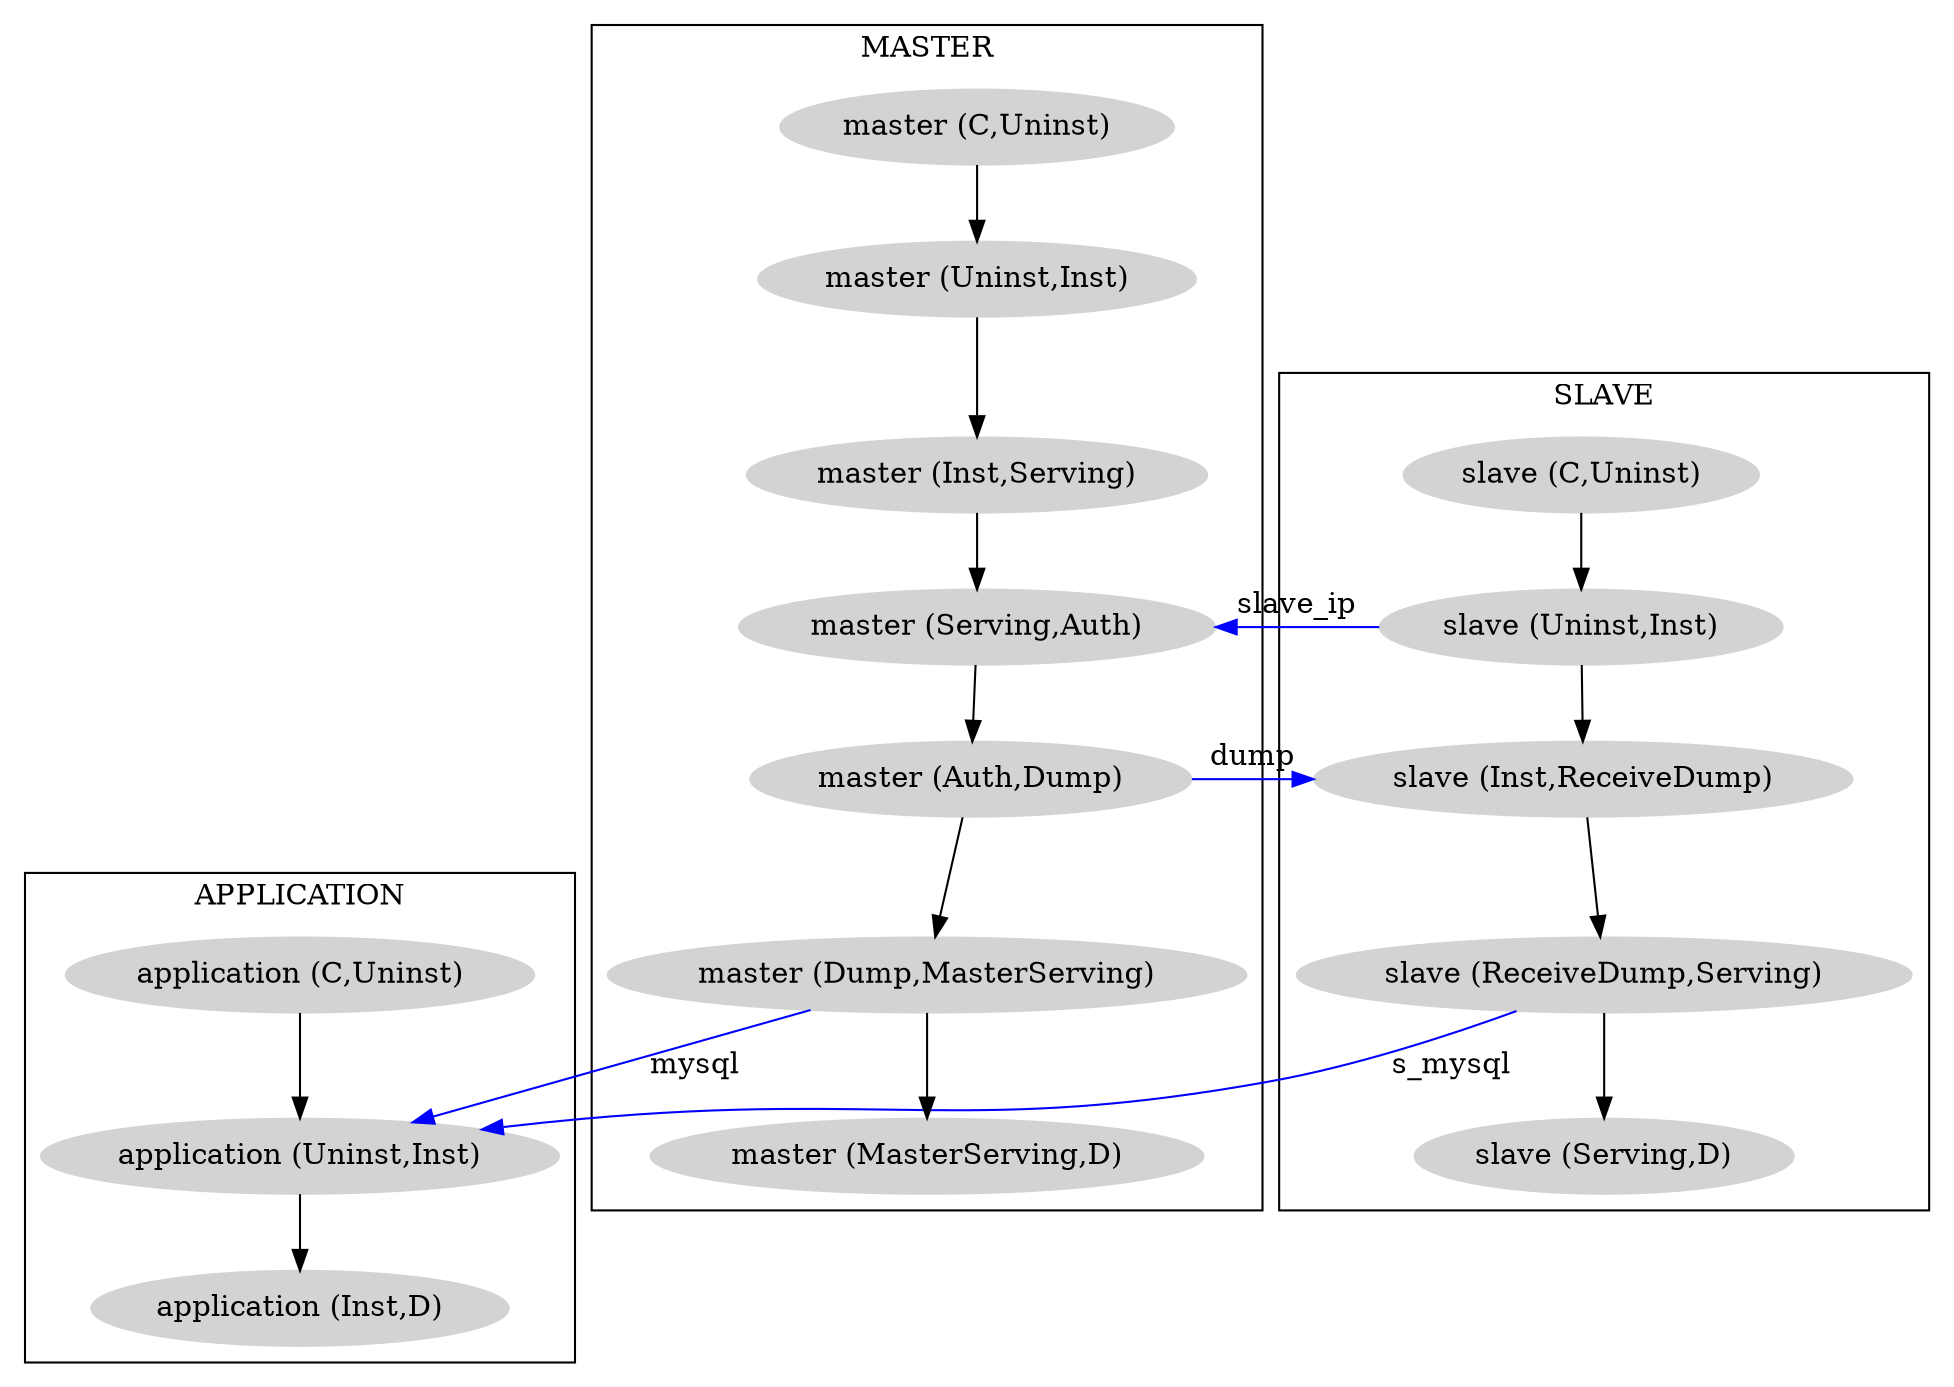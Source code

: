 // Abstract plan in DOT file representation 

digraph {

	// Instance line of application
	subgraph cluster_application {
		node[style=filled, color=lightgrey];
		"application (C,Uninst)" -> "application (Uninst,Inst)";
		"application (Uninst,Inst)" -> "application (Inst,D)";
		label="APPLICATION";
	}

	// Instance line of slave
	subgraph cluster_slave {
		node[style=filled, color=lightgrey];
		"slave (C,Uninst)" -> "slave (Uninst,Inst)";
		"slave (Uninst,Inst)" -> "slave (Inst,ReceiveDump)";
		"slave (Inst,ReceiveDump)" -> "slave (ReceiveDump,Serving)";
		"slave (ReceiveDump,Serving)" -> "slave (Serving,D)";
		label="SLAVE";
	}

	// Instance line of master
	subgraph cluster_master {
		node[style=filled, color=lightgrey];
		"master (C,Uninst)" -> "master (Uninst,Inst)";
		"master (Uninst,Inst)" -> "master (Inst,Serving)";
		"master (Inst,Serving)" -> "master (Serving,Auth)";
		"master (Serving,Auth)" -> "master (Auth,Dump)";
		"master (Auth,Dump)" -> "master (Dump,MasterServing)";
		"master (Dump,MasterServing)" -> "master (MasterServing,D)";
		label="MASTER";
	}

	// Edges from instance line of slave
		"slave (Uninst,Inst)" -> "master (Serving,Auth)" [label="slave_ip", color=blue];
		"slave (ReceiveDump,Serving)" -> "application (Uninst,Inst)" [label="s_mysql", color=blue];

	// Edges from instance line of master
		"master (Auth,Dump)" -> "slave (Inst,ReceiveDump)" [label="dump", color=blue];
		"master (Dump,MasterServing)" -> "application (Uninst,Inst)" [label="mysql", color=blue];
}